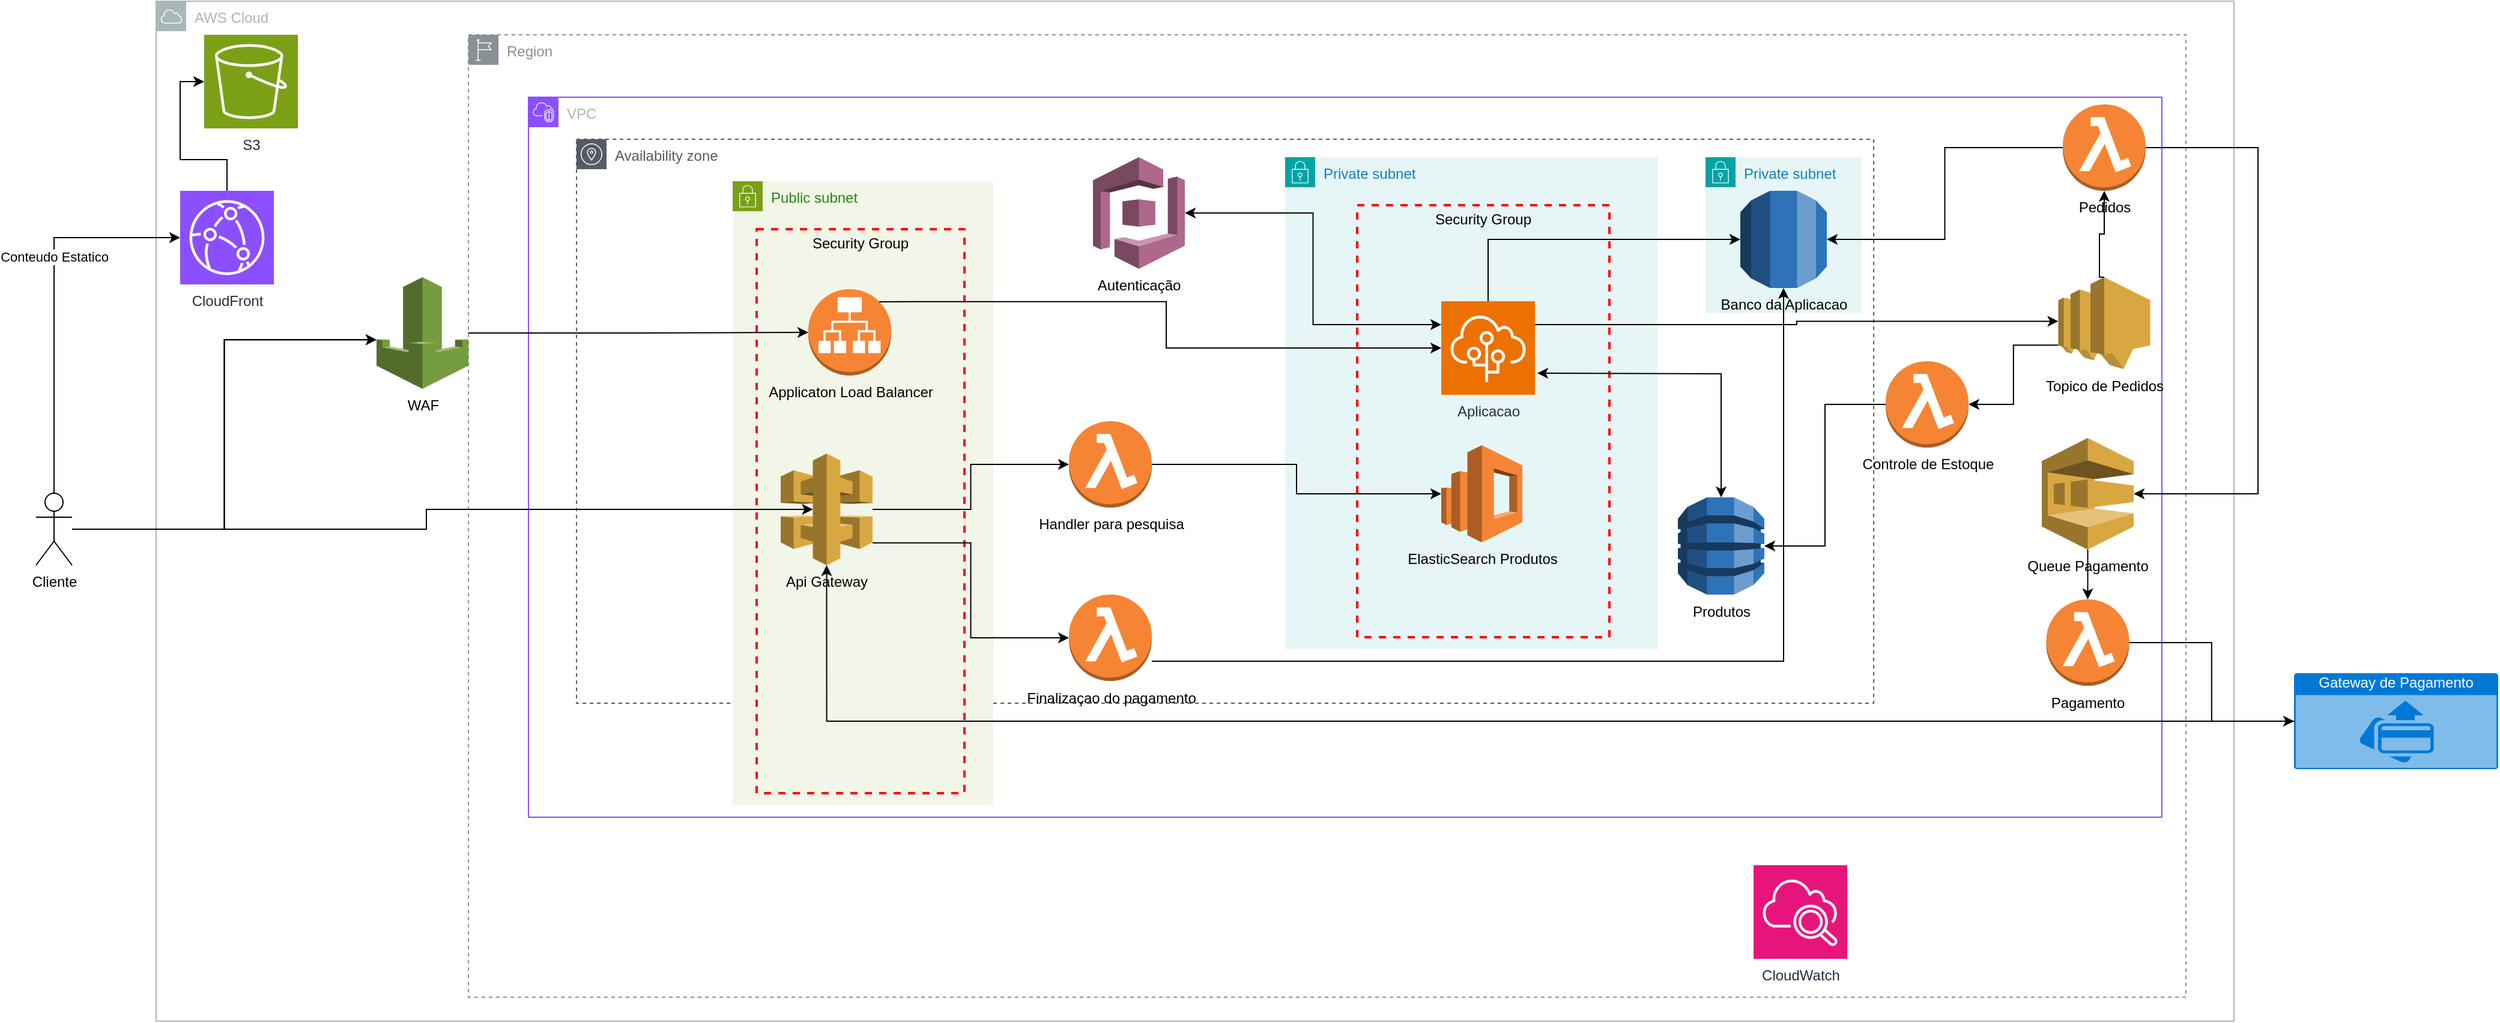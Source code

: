 <mxfile version="22.1.11" type="github">
  <diagram name="Page-1" id="vJkltFRjSJLCB8nhmpr-">
    <mxGraphModel dx="2765" dy="1096" grid="1" gridSize="10" guides="1" tooltips="1" connect="1" arrows="1" fold="1" page="1" pageScale="1" pageWidth="827" pageHeight="1169" math="0" shadow="0">
      <root>
        <mxCell id="0" />
        <mxCell id="1" parent="0" />
        <mxCell id="jpJM3D1KCOAAPeH1jnvp-7" value="AWS Cloud" style="sketch=0;outlineConnect=0;gradientColor=none;html=1;whiteSpace=wrap;fontSize=12;fontStyle=0;shape=mxgraph.aws4.group;grIcon=mxgraph.aws4.group_aws_cloud;strokeColor=#AAB7B8;fillColor=none;verticalAlign=top;align=left;spacingLeft=30;fontColor=#AAB7B8;dashed=0;movable=1;resizable=1;rotatable=1;deletable=1;editable=1;locked=0;connectable=1;" vertex="1" parent="1">
          <mxGeometry x="130" y="50" width="1730" height="850" as="geometry" />
        </mxCell>
        <mxCell id="jpJM3D1KCOAAPeH1jnvp-1" value="Cliente" style="shape=umlActor;verticalLabelPosition=bottom;verticalAlign=top;html=1;outlineConnect=0;" vertex="1" parent="1">
          <mxGeometry x="30" y="460" width="30" height="60" as="geometry" />
        </mxCell>
        <mxCell id="jpJM3D1KCOAAPeH1jnvp-4" value="CloudFront" style="sketch=0;points=[[0,0,0],[0.25,0,0],[0.5,0,0],[0.75,0,0],[1,0,0],[0,1,0],[0.25,1,0],[0.5,1,0],[0.75,1,0],[1,1,0],[0,0.25,0],[0,0.5,0],[0,0.75,0],[1,0.25,0],[1,0.5,0],[1,0.75,0]];outlineConnect=0;fontColor=#232F3E;fillColor=#8C4FFF;strokeColor=#ffffff;dashed=0;verticalLabelPosition=bottom;verticalAlign=top;align=center;html=1;fontSize=12;fontStyle=0;aspect=fixed;shape=mxgraph.aws4.resourceIcon;resIcon=mxgraph.aws4.cloudfront;" vertex="1" parent="1">
          <mxGeometry x="150" y="208" width="78" height="78" as="geometry" />
        </mxCell>
        <mxCell id="jpJM3D1KCOAAPeH1jnvp-5" style="edgeStyle=orthogonalEdgeStyle;rounded=0;orthogonalLoop=1;jettySize=auto;html=1;exitX=0.5;exitY=0;exitDx=0;exitDy=0;exitPerimeter=0;entryX=0;entryY=0.5;entryDx=0;entryDy=0;entryPerimeter=0;" edge="1" parent="1" source="jpJM3D1KCOAAPeH1jnvp-1" target="jpJM3D1KCOAAPeH1jnvp-4">
          <mxGeometry relative="1" as="geometry" />
        </mxCell>
        <mxCell id="jpJM3D1KCOAAPeH1jnvp-6" value="Conteudo Estatico" style="edgeLabel;html=1;align=center;verticalAlign=middle;resizable=0;points=[];" vertex="1" connectable="0" parent="jpJM3D1KCOAAPeH1jnvp-5">
          <mxGeometry x="0.242" relative="1" as="geometry">
            <mxPoint as="offset" />
          </mxGeometry>
        </mxCell>
        <mxCell id="jpJM3D1KCOAAPeH1jnvp-8" value="S3" style="sketch=0;points=[[0,0,0],[0.25,0,0],[0.5,0,0],[0.75,0,0],[1,0,0],[0,1,0],[0.25,1,0],[0.5,1,0],[0.75,1,0],[1,1,0],[0,0.25,0],[0,0.5,0],[0,0.75,0],[1,0.25,0],[1,0.5,0],[1,0.75,0]];outlineConnect=0;fontColor=#232F3E;fillColor=#7AA116;strokeColor=#ffffff;dashed=0;verticalLabelPosition=bottom;verticalAlign=top;align=center;html=1;fontSize=12;fontStyle=0;aspect=fixed;shape=mxgraph.aws4.resourceIcon;resIcon=mxgraph.aws4.s3;" vertex="1" parent="1">
          <mxGeometry x="170" y="78" width="78" height="78" as="geometry" />
        </mxCell>
        <mxCell id="jpJM3D1KCOAAPeH1jnvp-10" value="Region" style="sketch=0;outlineConnect=0;gradientColor=none;html=1;whiteSpace=wrap;fontSize=12;fontStyle=0;shape=mxgraph.aws4.group;grIcon=mxgraph.aws4.group_region;strokeColor=#879196;fillColor=none;verticalAlign=top;align=left;spacingLeft=30;fontColor=#879196;dashed=1;" vertex="1" parent="1">
          <mxGeometry x="390" y="78" width="1430" height="802" as="geometry" />
        </mxCell>
        <mxCell id="jpJM3D1KCOAAPeH1jnvp-13" value="VPC" style="points=[[0,0],[0.25,0],[0.5,0],[0.75,0],[1,0],[1,0.25],[1,0.5],[1,0.75],[1,1],[0.75,1],[0.5,1],[0.25,1],[0,1],[0,0.75],[0,0.5],[0,0.25]];outlineConnect=0;gradientColor=none;html=1;whiteSpace=wrap;fontSize=12;fontStyle=0;container=1;pointerEvents=0;collapsible=0;recursiveResize=0;shape=mxgraph.aws4.group;grIcon=mxgraph.aws4.group_vpc2;strokeColor=#8C4FFF;fillColor=none;verticalAlign=top;align=left;spacingLeft=30;fontColor=#AAB7B8;dashed=0;" vertex="1" parent="1">
          <mxGeometry x="440" y="130" width="1360" height="600" as="geometry" />
        </mxCell>
        <mxCell id="jpJM3D1KCOAAPeH1jnvp-16" value="Availability zone" style="sketch=0;outlineConnect=0;gradientColor=none;html=1;whiteSpace=wrap;fontSize=12;fontStyle=0;shape=mxgraph.aws4.group;grIcon=mxgraph.aws4.group_availability_zone;strokeColor=#545B64;fillColor=none;verticalAlign=top;align=left;spacingLeft=30;fontColor=#545B64;dashed=1;" vertex="1" parent="jpJM3D1KCOAAPeH1jnvp-13">
          <mxGeometry x="40" y="35" width="1080" height="470" as="geometry" />
        </mxCell>
        <mxCell id="jpJM3D1KCOAAPeH1jnvp-18" value="Public subnet" style="points=[[0,0],[0.25,0],[0.5,0],[0.75,0],[1,0],[1,0.25],[1,0.5],[1,0.75],[1,1],[0.75,1],[0.5,1],[0.25,1],[0,1],[0,0.75],[0,0.5],[0,0.25]];outlineConnect=0;gradientColor=none;html=1;whiteSpace=wrap;fontSize=12;fontStyle=0;container=1;pointerEvents=0;collapsible=0;recursiveResize=0;shape=mxgraph.aws4.group;grIcon=mxgraph.aws4.group_security_group;grStroke=0;strokeColor=#7AA116;fillColor=#F2F6E8;verticalAlign=top;align=left;spacingLeft=30;fontColor=#248814;dashed=0;" vertex="1" parent="jpJM3D1KCOAAPeH1jnvp-13">
          <mxGeometry x="170" y="70" width="217" height="520" as="geometry" />
        </mxCell>
        <mxCell id="jpJM3D1KCOAAPeH1jnvp-19" value="Security Group" style="fontStyle=0;verticalAlign=top;align=center;spacingTop=-2;fillColor=none;rounded=0;whiteSpace=wrap;html=1;strokeColor=#FF0000;strokeWidth=2;dashed=1;container=1;collapsible=0;expand=0;recursiveResize=0;" vertex="1" parent="jpJM3D1KCOAAPeH1jnvp-18">
          <mxGeometry x="20" y="40" width="173" height="470" as="geometry" />
        </mxCell>
        <mxCell id="jpJM3D1KCOAAPeH1jnvp-20" value="Applicaton Load Balancer" style="outlineConnect=0;dashed=0;verticalLabelPosition=bottom;verticalAlign=top;align=center;html=1;shape=mxgraph.aws3.application_load_balancer;fillColor=#F58534;gradientColor=none;" vertex="1" parent="jpJM3D1KCOAAPeH1jnvp-19">
          <mxGeometry x="43" y="50" width="69" height="72" as="geometry" />
        </mxCell>
        <mxCell id="jpJM3D1KCOAAPeH1jnvp-41" value="Api Gateway" style="outlineConnect=0;dashed=0;verticalLabelPosition=bottom;verticalAlign=top;align=center;html=1;shape=mxgraph.aws3.api_gateway;fillColor=#D9A741;gradientColor=none;" vertex="1" parent="jpJM3D1KCOAAPeH1jnvp-19">
          <mxGeometry x="20" y="187" width="76.5" height="93" as="geometry" />
        </mxCell>
        <mxCell id="jpJM3D1KCOAAPeH1jnvp-26" value="Private subnet" style="points=[[0,0],[0.25,0],[0.5,0],[0.75,0],[1,0],[1,0.25],[1,0.5],[1,0.75],[1,1],[0.75,1],[0.5,1],[0.25,1],[0,1],[0,0.75],[0,0.5],[0,0.25]];outlineConnect=0;gradientColor=none;html=1;whiteSpace=wrap;fontSize=12;fontStyle=0;container=1;pointerEvents=0;collapsible=0;recursiveResize=0;shape=mxgraph.aws4.group;grIcon=mxgraph.aws4.group_security_group;grStroke=0;strokeColor=#00A4A6;fillColor=#E6F6F7;verticalAlign=top;align=left;spacingLeft=30;fontColor=#147EBA;dashed=0;" vertex="1" parent="jpJM3D1KCOAAPeH1jnvp-13">
          <mxGeometry x="630" y="50" width="310" height="410" as="geometry" />
        </mxCell>
        <mxCell id="jpJM3D1KCOAAPeH1jnvp-35" style="edgeStyle=orthogonalEdgeStyle;rounded=0;orthogonalLoop=1;jettySize=auto;html=1;exitX=0.855;exitY=0.145;exitDx=0;exitDy=0;exitPerimeter=0;entryX=0;entryY=0.5;entryDx=0;entryDy=0;entryPerimeter=0;" edge="1" parent="jpJM3D1KCOAAPeH1jnvp-13" source="jpJM3D1KCOAAPeH1jnvp-20" target="jpJM3D1KCOAAPeH1jnvp-38">
          <mxGeometry relative="1" as="geometry">
            <mxPoint x="570" y="280" as="targetPoint" />
          </mxGeometry>
        </mxCell>
        <mxCell id="jpJM3D1KCOAAPeH1jnvp-43" style="edgeStyle=orthogonalEdgeStyle;rounded=0;orthogonalLoop=1;jettySize=auto;html=1;exitX=1;exitY=0.5;exitDx=0;exitDy=0;exitPerimeter=0;" edge="1" parent="jpJM3D1KCOAAPeH1jnvp-13" source="jpJM3D1KCOAAPeH1jnvp-39" target="jpJM3D1KCOAAPeH1jnvp-40">
          <mxGeometry relative="1" as="geometry" />
        </mxCell>
        <mxCell id="jpJM3D1KCOAAPeH1jnvp-39" value="Handler para pesquisa" style="outlineConnect=0;dashed=0;verticalLabelPosition=bottom;verticalAlign=top;align=center;html=1;shape=mxgraph.aws3.lambda_function;fillColor=#F58534;gradientColor=none;" vertex="1" parent="jpJM3D1KCOAAPeH1jnvp-13">
          <mxGeometry x="450" y="270" width="69" height="72" as="geometry" />
        </mxCell>
        <mxCell id="jpJM3D1KCOAAPeH1jnvp-42" style="edgeStyle=orthogonalEdgeStyle;rounded=0;orthogonalLoop=1;jettySize=auto;html=1;entryX=0;entryY=0.5;entryDx=0;entryDy=0;entryPerimeter=0;" edge="1" parent="jpJM3D1KCOAAPeH1jnvp-13" source="jpJM3D1KCOAAPeH1jnvp-41" target="jpJM3D1KCOAAPeH1jnvp-39">
          <mxGeometry relative="1" as="geometry" />
        </mxCell>
        <mxCell id="jpJM3D1KCOAAPeH1jnvp-45" value="Pagamento" style="outlineConnect=0;dashed=0;verticalLabelPosition=bottom;verticalAlign=top;align=center;html=1;shape=mxgraph.aws3.lambda_function;fillColor=#F58534;gradientColor=none;" vertex="1" parent="jpJM3D1KCOAAPeH1jnvp-13">
          <mxGeometry x="1263.75" y="418.5" width="69" height="72" as="geometry" />
        </mxCell>
        <mxCell id="jpJM3D1KCOAAPeH1jnvp-51" value="Queue Pagamento" style="outlineConnect=0;dashed=0;verticalLabelPosition=bottom;verticalAlign=top;align=center;html=1;shape=mxgraph.aws3.sqs;fillColor=#D9A741;gradientColor=none;" vertex="1" parent="jpJM3D1KCOAAPeH1jnvp-13">
          <mxGeometry x="1260" y="284" width="76.5" height="93" as="geometry" />
        </mxCell>
        <mxCell id="jpJM3D1KCOAAPeH1jnvp-27" value="Security Group" style="fontStyle=0;verticalAlign=top;align=center;spacingTop=-2;fillColor=none;rounded=0;whiteSpace=wrap;html=1;strokeColor=#FF0000;strokeWidth=2;dashed=1;container=1;collapsible=0;expand=0;recursiveResize=0;" vertex="1" parent="jpJM3D1KCOAAPeH1jnvp-13">
          <mxGeometry x="690" y="90" width="210" height="360" as="geometry" />
        </mxCell>
        <mxCell id="jpJM3D1KCOAAPeH1jnvp-38" value="Aplicacao" style="sketch=0;points=[[0,0,0],[0.25,0,0],[0.5,0,0],[0.75,0,0],[1,0,0],[0,1,0],[0.25,1,0],[0.5,1,0],[0.75,1,0],[1,1,0],[0,0.25,0],[0,0.5,0],[0,0.75,0],[1,0.25,0],[1,0.5,0],[1,0.75,0]];outlineConnect=0;fontColor=#232F3E;fillColor=#ED7100;strokeColor=#ffffff;dashed=0;verticalLabelPosition=bottom;verticalAlign=top;align=center;html=1;fontSize=12;fontStyle=0;aspect=fixed;shape=mxgraph.aws4.resourceIcon;resIcon=mxgraph.aws4.elastic_beanstalk;" vertex="1" parent="jpJM3D1KCOAAPeH1jnvp-27">
          <mxGeometry x="70" y="80" width="78" height="78" as="geometry" />
        </mxCell>
        <mxCell id="jpJM3D1KCOAAPeH1jnvp-40" value="ElasticSearch Produtos" style="outlineConnect=0;dashed=0;verticalLabelPosition=bottom;verticalAlign=top;align=center;html=1;shape=mxgraph.aws3.elasticsearch_service;fillColor=#F58534;gradientColor=none;" vertex="1" parent="jpJM3D1KCOAAPeH1jnvp-27">
          <mxGeometry x="70" y="200" width="67.5" height="81" as="geometry" />
        </mxCell>
        <mxCell id="jpJM3D1KCOAAPeH1jnvp-57" value="Produtos" style="outlineConnect=0;dashed=0;verticalLabelPosition=bottom;verticalAlign=top;align=center;html=1;shape=mxgraph.aws3.dynamo_db;fillColor=#2E73B8;gradientColor=none;" vertex="1" parent="jpJM3D1KCOAAPeH1jnvp-13">
          <mxGeometry x="957" y="333.5" width="72" height="81" as="geometry" />
        </mxCell>
        <mxCell id="jpJM3D1KCOAAPeH1jnvp-59" value="Private subnet" style="points=[[0,0],[0.25,0],[0.5,0],[0.75,0],[1,0],[1,0.25],[1,0.5],[1,0.75],[1,1],[0.75,1],[0.5,1],[0.25,1],[0,1],[0,0.75],[0,0.5],[0,0.25]];outlineConnect=0;gradientColor=none;html=1;whiteSpace=wrap;fontSize=12;fontStyle=0;container=1;pointerEvents=0;collapsible=0;recursiveResize=0;shape=mxgraph.aws4.group;grIcon=mxgraph.aws4.group_security_group;grStroke=0;strokeColor=#00A4A6;fillColor=#E6F6F7;verticalAlign=top;align=left;spacingLeft=30;fontColor=#147EBA;dashed=0;" vertex="1" parent="jpJM3D1KCOAAPeH1jnvp-13">
          <mxGeometry x="980" y="50" width="130" height="130" as="geometry" />
        </mxCell>
        <mxCell id="jpJM3D1KCOAAPeH1jnvp-56" value="Banco da Aplicacao" style="outlineConnect=0;dashed=0;verticalLabelPosition=bottom;verticalAlign=top;align=center;html=1;shape=mxgraph.aws3.rds;fillColor=#2E73B8;gradientColor=none;" vertex="1" parent="jpJM3D1KCOAAPeH1jnvp-59">
          <mxGeometry x="29" y="28" width="72" height="81" as="geometry" />
        </mxCell>
        <mxCell id="jpJM3D1KCOAAPeH1jnvp-60" style="edgeStyle=orthogonalEdgeStyle;rounded=0;orthogonalLoop=1;jettySize=auto;html=1;exitX=0.5;exitY=0;exitDx=0;exitDy=0;exitPerimeter=0;entryX=0;entryY=0.5;entryDx=0;entryDy=0;entryPerimeter=0;" edge="1" parent="jpJM3D1KCOAAPeH1jnvp-13" source="jpJM3D1KCOAAPeH1jnvp-38" target="jpJM3D1KCOAAPeH1jnvp-56">
          <mxGeometry relative="1" as="geometry" />
        </mxCell>
        <mxCell id="jpJM3D1KCOAAPeH1jnvp-61" style="edgeStyle=orthogonalEdgeStyle;rounded=0;orthogonalLoop=1;jettySize=auto;html=1;entryX=0.5;entryY=0;entryDx=0;entryDy=0;entryPerimeter=0;startArrow=classic;startFill=1;" edge="1" parent="jpJM3D1KCOAAPeH1jnvp-13" target="jpJM3D1KCOAAPeH1jnvp-57">
          <mxGeometry relative="1" as="geometry">
            <mxPoint x="840" y="230" as="sourcePoint" />
          </mxGeometry>
        </mxCell>
        <mxCell id="jpJM3D1KCOAAPeH1jnvp-70" style="edgeStyle=orthogonalEdgeStyle;rounded=0;orthogonalLoop=1;jettySize=auto;html=1;exitX=0.5;exitY=1;exitDx=0;exitDy=0;exitPerimeter=0;entryX=0.5;entryY=0;entryDx=0;entryDy=0;entryPerimeter=0;" edge="1" parent="jpJM3D1KCOAAPeH1jnvp-13" source="jpJM3D1KCOAAPeH1jnvp-51" target="jpJM3D1KCOAAPeH1jnvp-45">
          <mxGeometry relative="1" as="geometry" />
        </mxCell>
        <mxCell id="jpJM3D1KCOAAPeH1jnvp-81" style="edgeStyle=orthogonalEdgeStyle;rounded=0;orthogonalLoop=1;jettySize=auto;html=1;" edge="1" parent="jpJM3D1KCOAAPeH1jnvp-13" source="jpJM3D1KCOAAPeH1jnvp-76" target="jpJM3D1KCOAAPeH1jnvp-56">
          <mxGeometry relative="1" as="geometry">
            <Array as="points">
              <mxPoint x="1045" y="470" />
            </Array>
          </mxGeometry>
        </mxCell>
        <mxCell id="jpJM3D1KCOAAPeH1jnvp-76" value="Finalizaçao do pagamento" style="outlineConnect=0;dashed=0;verticalLabelPosition=bottom;verticalAlign=top;align=center;html=1;shape=mxgraph.aws3.lambda_function;fillColor=#F58534;gradientColor=none;" vertex="1" parent="jpJM3D1KCOAAPeH1jnvp-13">
          <mxGeometry x="450" y="414.5" width="69" height="72" as="geometry" />
        </mxCell>
        <mxCell id="jpJM3D1KCOAAPeH1jnvp-77" style="edgeStyle=orthogonalEdgeStyle;rounded=0;orthogonalLoop=1;jettySize=auto;html=1;exitX=1;exitY=0.8;exitDx=0;exitDy=0;exitPerimeter=0;entryX=0;entryY=0.5;entryDx=0;entryDy=0;entryPerimeter=0;" edge="1" parent="jpJM3D1KCOAAPeH1jnvp-13" source="jpJM3D1KCOAAPeH1jnvp-41" target="jpJM3D1KCOAAPeH1jnvp-76">
          <mxGeometry relative="1" as="geometry" />
        </mxCell>
        <mxCell id="jpJM3D1KCOAAPeH1jnvp-93" value="Autenticação" style="outlineConnect=0;dashed=0;verticalLabelPosition=bottom;verticalAlign=top;align=center;html=1;shape=mxgraph.aws3.cognito;fillColor=#AD688B;gradientColor=none;" vertex="1" parent="jpJM3D1KCOAAPeH1jnvp-13">
          <mxGeometry x="470" y="50" width="76.5" height="93" as="geometry" />
        </mxCell>
        <mxCell id="jpJM3D1KCOAAPeH1jnvp-100" style="edgeStyle=orthogonalEdgeStyle;rounded=0;orthogonalLoop=1;jettySize=auto;html=1;exitX=0;exitY=0.25;exitDx=0;exitDy=0;exitPerimeter=0;entryX=1;entryY=0.5;entryDx=0;entryDy=0;entryPerimeter=0;startArrow=classic;startFill=1;" edge="1" parent="jpJM3D1KCOAAPeH1jnvp-13" source="jpJM3D1KCOAAPeH1jnvp-38" target="jpJM3D1KCOAAPeH1jnvp-93">
          <mxGeometry relative="1" as="geometry" />
        </mxCell>
        <mxCell id="jpJM3D1KCOAAPeH1jnvp-48" value="Gateway de Pagamento" style="html=1;whiteSpace=wrap;strokeColor=none;fillColor=#0079D6;labelPosition=center;verticalLabelPosition=middle;verticalAlign=top;align=center;fontSize=12;outlineConnect=0;spacingTop=-6;fontColor=#FFFFFF;sketch=0;shape=mxgraph.sitemap.payment;" vertex="1" parent="1">
          <mxGeometry x="1910" y="610" width="170" height="80" as="geometry" />
        </mxCell>
        <mxCell id="jpJM3D1KCOAAPeH1jnvp-62" style="edgeStyle=orthogonalEdgeStyle;rounded=0;orthogonalLoop=1;jettySize=auto;html=1;entryX=0;entryY=0.5;entryDx=0;entryDy=0;entryPerimeter=0;" edge="1" parent="1" source="jpJM3D1KCOAAPeH1jnvp-45" target="jpJM3D1KCOAAPeH1jnvp-48">
          <mxGeometry relative="1" as="geometry" />
        </mxCell>
        <mxCell id="jpJM3D1KCOAAPeH1jnvp-73" style="edgeStyle=orthogonalEdgeStyle;rounded=0;orthogonalLoop=1;jettySize=auto;html=1;" edge="1" parent="1" source="jpJM3D1KCOAAPeH1jnvp-63" target="jpJM3D1KCOAAPeH1jnvp-56">
          <mxGeometry relative="1" as="geometry" />
        </mxCell>
        <mxCell id="jpJM3D1KCOAAPeH1jnvp-63" value="Pedidos&lt;br&gt;" style="outlineConnect=0;dashed=0;verticalLabelPosition=bottom;verticalAlign=top;align=center;html=1;shape=mxgraph.aws3.lambda_function;fillColor=#F58534;gradientColor=none;" vertex="1" parent="1">
          <mxGeometry x="1717.5" y="136" width="69" height="72" as="geometry" />
        </mxCell>
        <mxCell id="jpJM3D1KCOAAPeH1jnvp-71" style="edgeStyle=orthogonalEdgeStyle;rounded=0;orthogonalLoop=1;jettySize=auto;html=1;exitX=1;exitY=0.25;exitDx=0;exitDy=0;exitPerimeter=0;entryX=0;entryY=0.48;entryDx=0;entryDy=0;entryPerimeter=0;" edge="1" parent="1" source="jpJM3D1KCOAAPeH1jnvp-38" target="jpJM3D1KCOAAPeH1jnvp-83">
          <mxGeometry relative="1" as="geometry">
            <mxPoint x="1710" y="326.533" as="targetPoint" />
          </mxGeometry>
        </mxCell>
        <mxCell id="jpJM3D1KCOAAPeH1jnvp-72" style="edgeStyle=orthogonalEdgeStyle;rounded=0;orthogonalLoop=1;jettySize=auto;html=1;exitX=0.5;exitY=0;exitDx=0;exitDy=0;exitPerimeter=0;entryX=0.5;entryY=1;entryDx=0;entryDy=0;entryPerimeter=0;" edge="1" parent="1" source="jpJM3D1KCOAAPeH1jnvp-83" target="jpJM3D1KCOAAPeH1jnvp-63">
          <mxGeometry relative="1" as="geometry">
            <mxPoint x="1748.25" y="280" as="sourcePoint" />
            <Array as="points">
              <mxPoint x="1748" y="280" />
              <mxPoint x="1748" y="244" />
              <mxPoint x="1752" y="244" />
            </Array>
          </mxGeometry>
        </mxCell>
        <mxCell id="jpJM3D1KCOAAPeH1jnvp-74" style="edgeStyle=orthogonalEdgeStyle;rounded=0;orthogonalLoop=1;jettySize=auto;html=1;entryX=0.5;entryY=1;entryDx=0;entryDy=0;entryPerimeter=0;" edge="1" parent="1" source="jpJM3D1KCOAAPeH1jnvp-48" target="jpJM3D1KCOAAPeH1jnvp-41">
          <mxGeometry relative="1" as="geometry" />
        </mxCell>
        <mxCell id="jpJM3D1KCOAAPeH1jnvp-80" style="edgeStyle=orthogonalEdgeStyle;rounded=0;orthogonalLoop=1;jettySize=auto;html=1;entryX=1;entryY=0.5;entryDx=0;entryDy=0;entryPerimeter=0;" edge="1" parent="1" source="jpJM3D1KCOAAPeH1jnvp-63" target="jpJM3D1KCOAAPeH1jnvp-51">
          <mxGeometry relative="1" as="geometry">
            <Array as="points">
              <mxPoint x="1880" y="172" />
              <mxPoint x="1880" y="461" />
            </Array>
          </mxGeometry>
        </mxCell>
        <mxCell id="jpJM3D1KCOAAPeH1jnvp-87" style="edgeStyle=orthogonalEdgeStyle;rounded=0;orthogonalLoop=1;jettySize=auto;html=1;exitX=0;exitY=0.74;exitDx=0;exitDy=0;exitPerimeter=0;" edge="1" parent="1" source="jpJM3D1KCOAAPeH1jnvp-83" target="jpJM3D1KCOAAPeH1jnvp-84">
          <mxGeometry relative="1" as="geometry" />
        </mxCell>
        <mxCell id="jpJM3D1KCOAAPeH1jnvp-83" value="Topico de Pedidos" style="outlineConnect=0;dashed=0;verticalLabelPosition=bottom;verticalAlign=top;align=center;html=1;shape=mxgraph.aws3.sns;fillColor=#D9A741;gradientColor=none;" vertex="1" parent="1">
          <mxGeometry x="1713.75" y="280" width="76.5" height="76.5" as="geometry" />
        </mxCell>
        <mxCell id="jpJM3D1KCOAAPeH1jnvp-84" value="Controle de Estoque" style="outlineConnect=0;dashed=0;verticalLabelPosition=bottom;verticalAlign=top;align=center;html=1;shape=mxgraph.aws3.lambda_function;fillColor=#F58534;gradientColor=none;" vertex="1" parent="1">
          <mxGeometry x="1570" y="350" width="69" height="72" as="geometry" />
        </mxCell>
        <mxCell id="jpJM3D1KCOAAPeH1jnvp-86" style="edgeStyle=orthogonalEdgeStyle;rounded=0;orthogonalLoop=1;jettySize=auto;html=1;entryX=1;entryY=0.5;entryDx=0;entryDy=0;entryPerimeter=0;" edge="1" parent="1" source="jpJM3D1KCOAAPeH1jnvp-84" target="jpJM3D1KCOAAPeH1jnvp-57">
          <mxGeometry relative="1" as="geometry" />
        </mxCell>
        <mxCell id="jpJM3D1KCOAAPeH1jnvp-88" value="CloudWatch" style="sketch=0;points=[[0,0,0],[0.25,0,0],[0.5,0,0],[0.75,0,0],[1,0,0],[0,1,0],[0.25,1,0],[0.5,1,0],[0.75,1,0],[1,1,0],[0,0.25,0],[0,0.5,0],[0,0.75,0],[1,0.25,0],[1,0.5,0],[1,0.75,0]];points=[[0,0,0],[0.25,0,0],[0.5,0,0],[0.75,0,0],[1,0,0],[0,1,0],[0.25,1,0],[0.5,1,0],[0.75,1,0],[1,1,0],[0,0.25,0],[0,0.5,0],[0,0.75,0],[1,0.25,0],[1,0.5,0],[1,0.75,0]];outlineConnect=0;fontColor=#232F3E;fillColor=#E7157B;strokeColor=#ffffff;dashed=0;verticalLabelPosition=bottom;verticalAlign=top;align=center;html=1;fontSize=12;fontStyle=0;aspect=fixed;shape=mxgraph.aws4.resourceIcon;resIcon=mxgraph.aws4.cloudwatch_2;" vertex="1" parent="1">
          <mxGeometry x="1460" y="770" width="78" height="78" as="geometry" />
        </mxCell>
        <mxCell id="jpJM3D1KCOAAPeH1jnvp-89" value="WAF" style="outlineConnect=0;dashed=0;verticalLabelPosition=bottom;verticalAlign=top;align=center;html=1;shape=mxgraph.aws3.waf;fillColor=#759C3E;gradientColor=none;" vertex="1" parent="1">
          <mxGeometry x="313.5" y="280" width="76.5" height="93" as="geometry" />
        </mxCell>
        <mxCell id="jpJM3D1KCOAAPeH1jnvp-90" style="edgeStyle=orthogonalEdgeStyle;rounded=0;orthogonalLoop=1;jettySize=auto;html=1;entryX=0;entryY=0.5;entryDx=0;entryDy=0;entryPerimeter=0;" edge="1" parent="1" source="jpJM3D1KCOAAPeH1jnvp-4" target="jpJM3D1KCOAAPeH1jnvp-8">
          <mxGeometry relative="1" as="geometry" />
        </mxCell>
        <mxCell id="jpJM3D1KCOAAPeH1jnvp-91" style="edgeStyle=orthogonalEdgeStyle;rounded=0;orthogonalLoop=1;jettySize=auto;html=1;entryX=0;entryY=0.56;entryDx=0;entryDy=0;entryPerimeter=0;" edge="1" parent="1" source="jpJM3D1KCOAAPeH1jnvp-1" target="jpJM3D1KCOAAPeH1jnvp-89">
          <mxGeometry relative="1" as="geometry" />
        </mxCell>
        <mxCell id="jpJM3D1KCOAAPeH1jnvp-94" style="edgeStyle=orthogonalEdgeStyle;rounded=0;orthogonalLoop=1;jettySize=auto;html=1;entryX=0;entryY=0.56;entryDx=0;entryDy=0;entryPerimeter=0;" edge="1" parent="1" source="jpJM3D1KCOAAPeH1jnvp-1" target="jpJM3D1KCOAAPeH1jnvp-89">
          <mxGeometry relative="1" as="geometry" />
        </mxCell>
        <mxCell id="jpJM3D1KCOAAPeH1jnvp-95" style="edgeStyle=orthogonalEdgeStyle;rounded=0;orthogonalLoop=1;jettySize=auto;html=1;entryX=0;entryY=0.5;entryDx=0;entryDy=0;entryPerimeter=0;" edge="1" parent="1" source="jpJM3D1KCOAAPeH1jnvp-89" target="jpJM3D1KCOAAPeH1jnvp-20">
          <mxGeometry relative="1" as="geometry" />
        </mxCell>
        <mxCell id="jpJM3D1KCOAAPeH1jnvp-101" style="edgeStyle=orthogonalEdgeStyle;rounded=0;orthogonalLoop=1;jettySize=auto;html=1;entryX=0.35;entryY=0.5;entryDx=0;entryDy=0;entryPerimeter=0;" edge="1" parent="1" source="jpJM3D1KCOAAPeH1jnvp-1" target="jpJM3D1KCOAAPeH1jnvp-41">
          <mxGeometry relative="1" as="geometry" />
        </mxCell>
      </root>
    </mxGraphModel>
  </diagram>
</mxfile>
